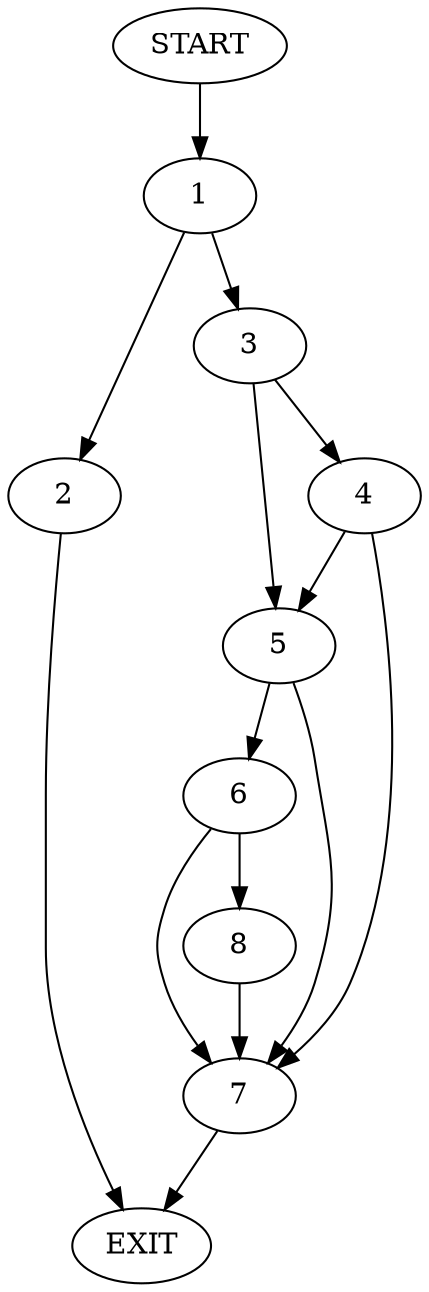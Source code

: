 digraph {
0 [label="START"]
9 [label="EXIT"]
0 -> 1
1 -> 2
1 -> 3
2 -> 9
3 -> 4
3 -> 5
5 -> 6
5 -> 7
4 -> 7
4 -> 5
7 -> 9
6 -> 8
6 -> 7
8 -> 7
}
